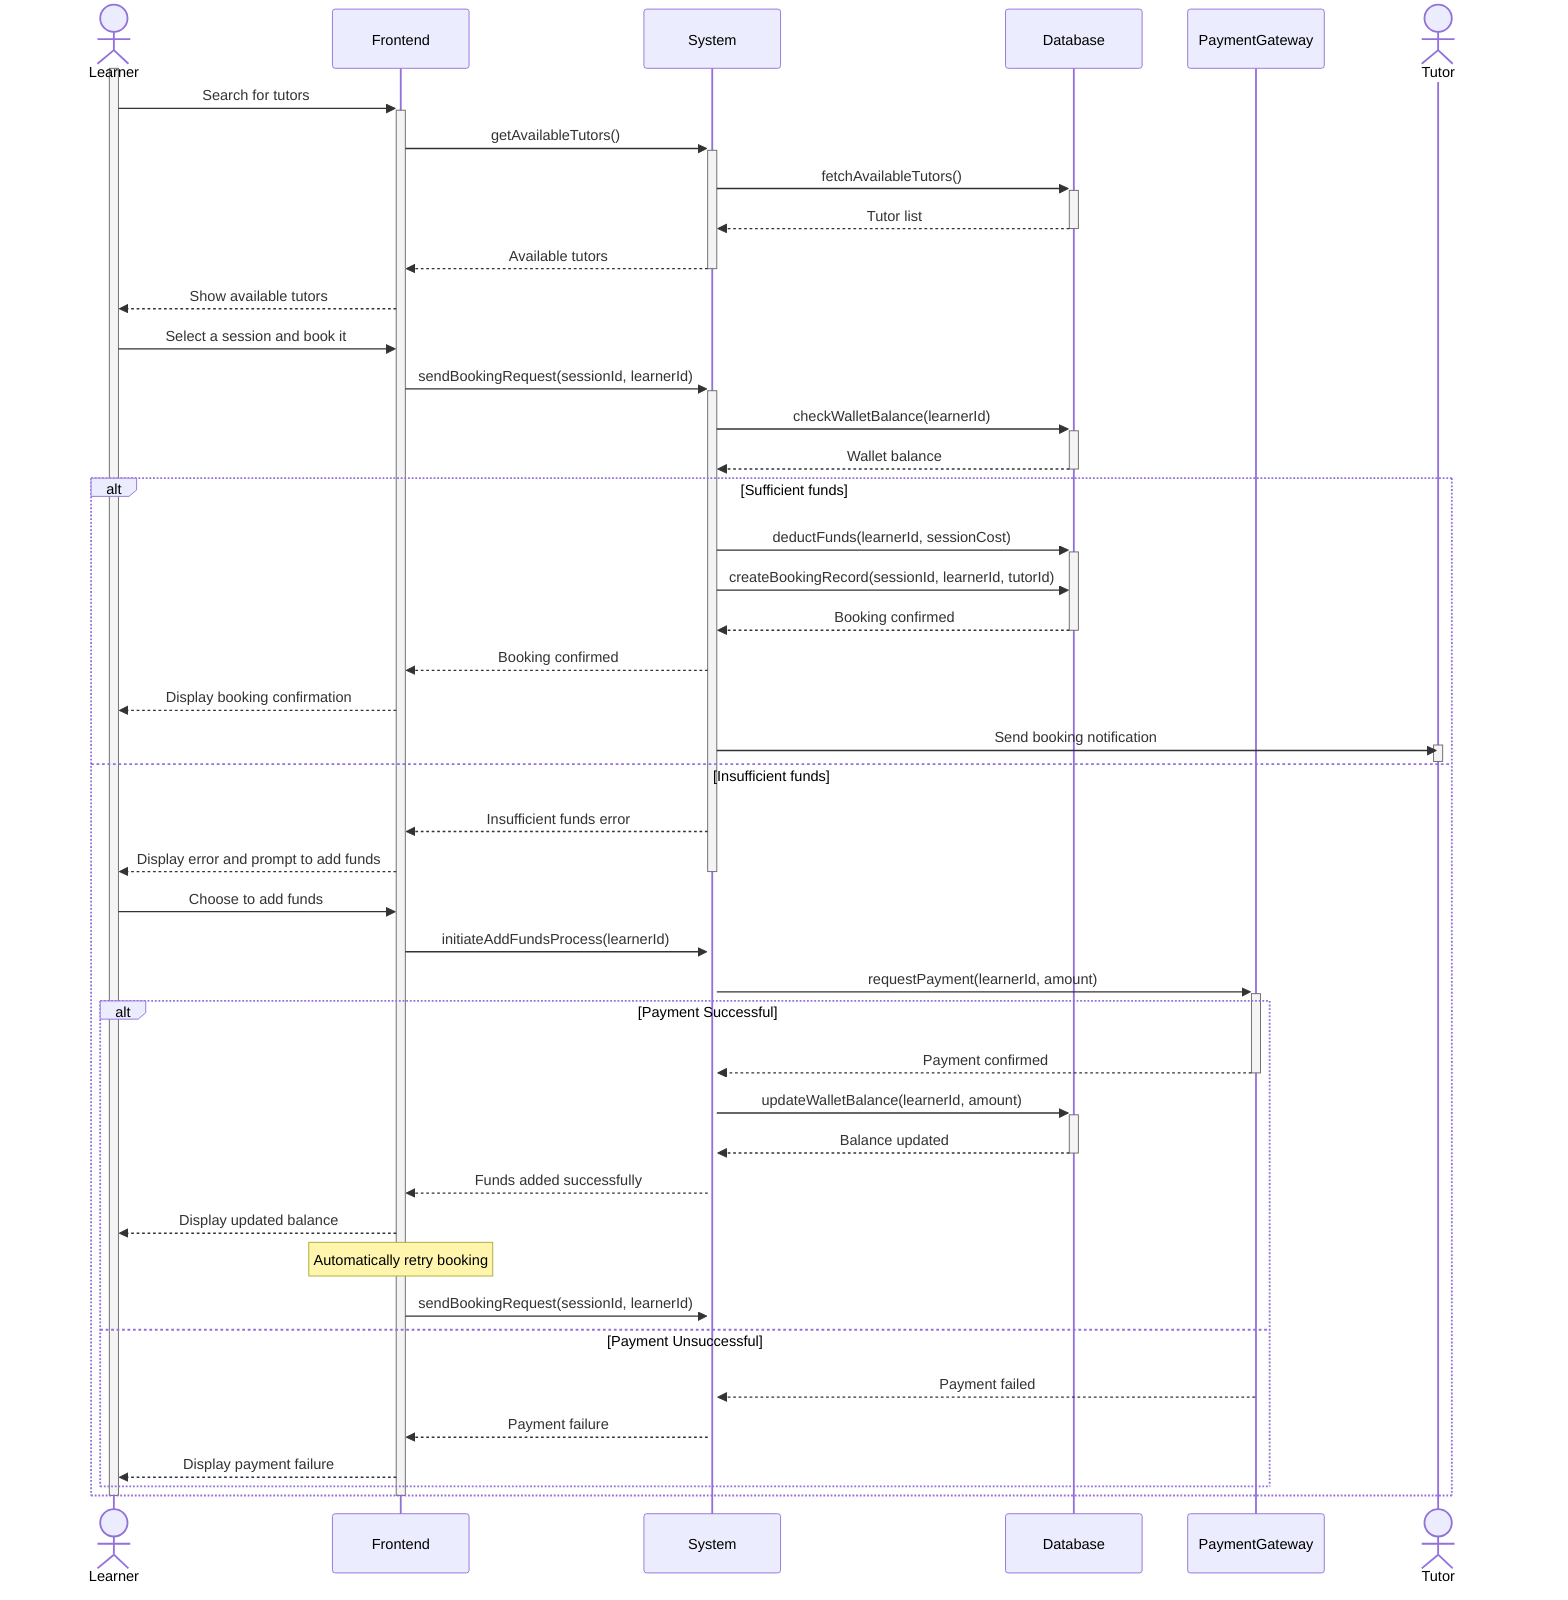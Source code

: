 sequenceDiagram
    actor Learner
    participant Frontend
    participant System
    participant Database
    participant PaymentGateway
    actor Tutor

    activate Learner
    Learner->>+Frontend: Search for tutors
    Frontend->>+System: getAvailableTutors()
    System->>+Database: fetchAvailableTutors()
    Database-->>-System: Tutor list
    System-->>-Frontend: Available tutors
    Frontend-->>Learner: Show available tutors
    Learner->>Frontend: Select a session and book it
    Frontend->>+System: sendBookingRequest(sessionId, learnerId)
    System->>+Database: checkWalletBalance(learnerId)
    Database-->>-System: Wallet balance
    alt Sufficient funds
        System->>+Database: deductFunds(learnerId, sessionCost)
        System->>Database: createBookingRecord(sessionId, learnerId, tutorId)
        Database-->>-System: Booking confirmed
        System-->>Frontend: Booking confirmed
        Frontend-->>Learner: Display booking confirmation
        System->>Tutor: Send booking notification
        activate Tutor
        deactivate Tutor
    else Insufficient funds
        System-->>Frontend: Insufficient funds error
        Frontend-->>Learner: Display error and prompt to add funds
        deactivate System
        Learner->>Frontend: Choose to add funds
        Frontend->>+System: initiateAddFundsProcess(learnerId)
        System->>+PaymentGateway: requestPayment(learnerId, amount)
        alt Payment Successful
            PaymentGateway-->>-System: Payment confirmed
            System->>+Database: updateWalletBalance(learnerId, amount)
            Database-->>-System: Balance updated
            System-->>Frontend: Funds added successfully
            Frontend-->>Learner: Display updated balance
            Note over Frontend: Automatically retry booking
            Frontend->>System: sendBookingRequest(sessionId, learnerId)
        else Payment Unsuccessful
            PaymentGateway-->>System: Payment failed
            System-->>Frontend: Payment failure
            Frontend-->>Learner: Display payment failure
        end
    end
    deactivate Frontend
    deactivate Learner